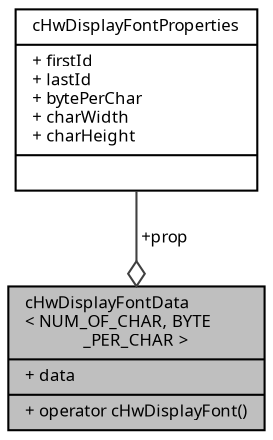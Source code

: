 digraph "cHwDisplayFontData&lt; NUM_OF_CHAR, BYTE_PER_CHAR &gt;"
{
  edge [fontname="Sans",fontsize="8",labelfontname="Sans",labelfontsize="8"];
  node [fontname="Sans",fontsize="8",shape=record];
  Node1 [label="{cHwDisplayFontData\l\< NUM_OF_CHAR, BYTE\l_PER_CHAR \>\n|+ data\l|+ operator cHwDisplayFont()\l}",height=0.2,width=0.4,color="black", fillcolor="grey75", style="filled", fontcolor="black"];
  Node2 -> Node1 [color="grey25",fontsize="8",style="solid",label=" +prop" ,arrowhead="odiamond",fontname="Sans"];
  Node2 [label="{cHwDisplayFontProperties\n|+ firstId\l+ lastId\l+ bytePerChar\l+ charWidth\l+ charHeight\l|}",height=0.2,width=0.4,color="black", fillcolor="white", style="filled",URL="$classc_hw_display_font_properties.html",tooltip="POD covering font properties. "];
}

